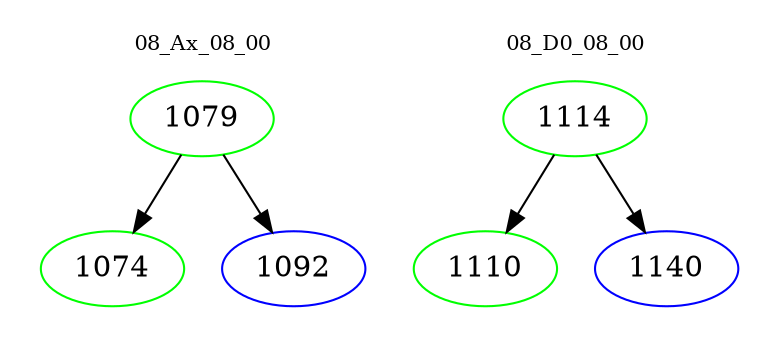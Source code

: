 digraph{
subgraph cluster_0 {
color = white
label = "08_Ax_08_00";
fontsize=10;
T0_1079 [label="1079", color="green"]
T0_1079 -> T0_1074 [color="black"]
T0_1074 [label="1074", color="green"]
T0_1079 -> T0_1092 [color="black"]
T0_1092 [label="1092", color="blue"]
}
subgraph cluster_1 {
color = white
label = "08_D0_08_00";
fontsize=10;
T1_1114 [label="1114", color="green"]
T1_1114 -> T1_1110 [color="black"]
T1_1110 [label="1110", color="green"]
T1_1114 -> T1_1140 [color="black"]
T1_1140 [label="1140", color="blue"]
}
}
